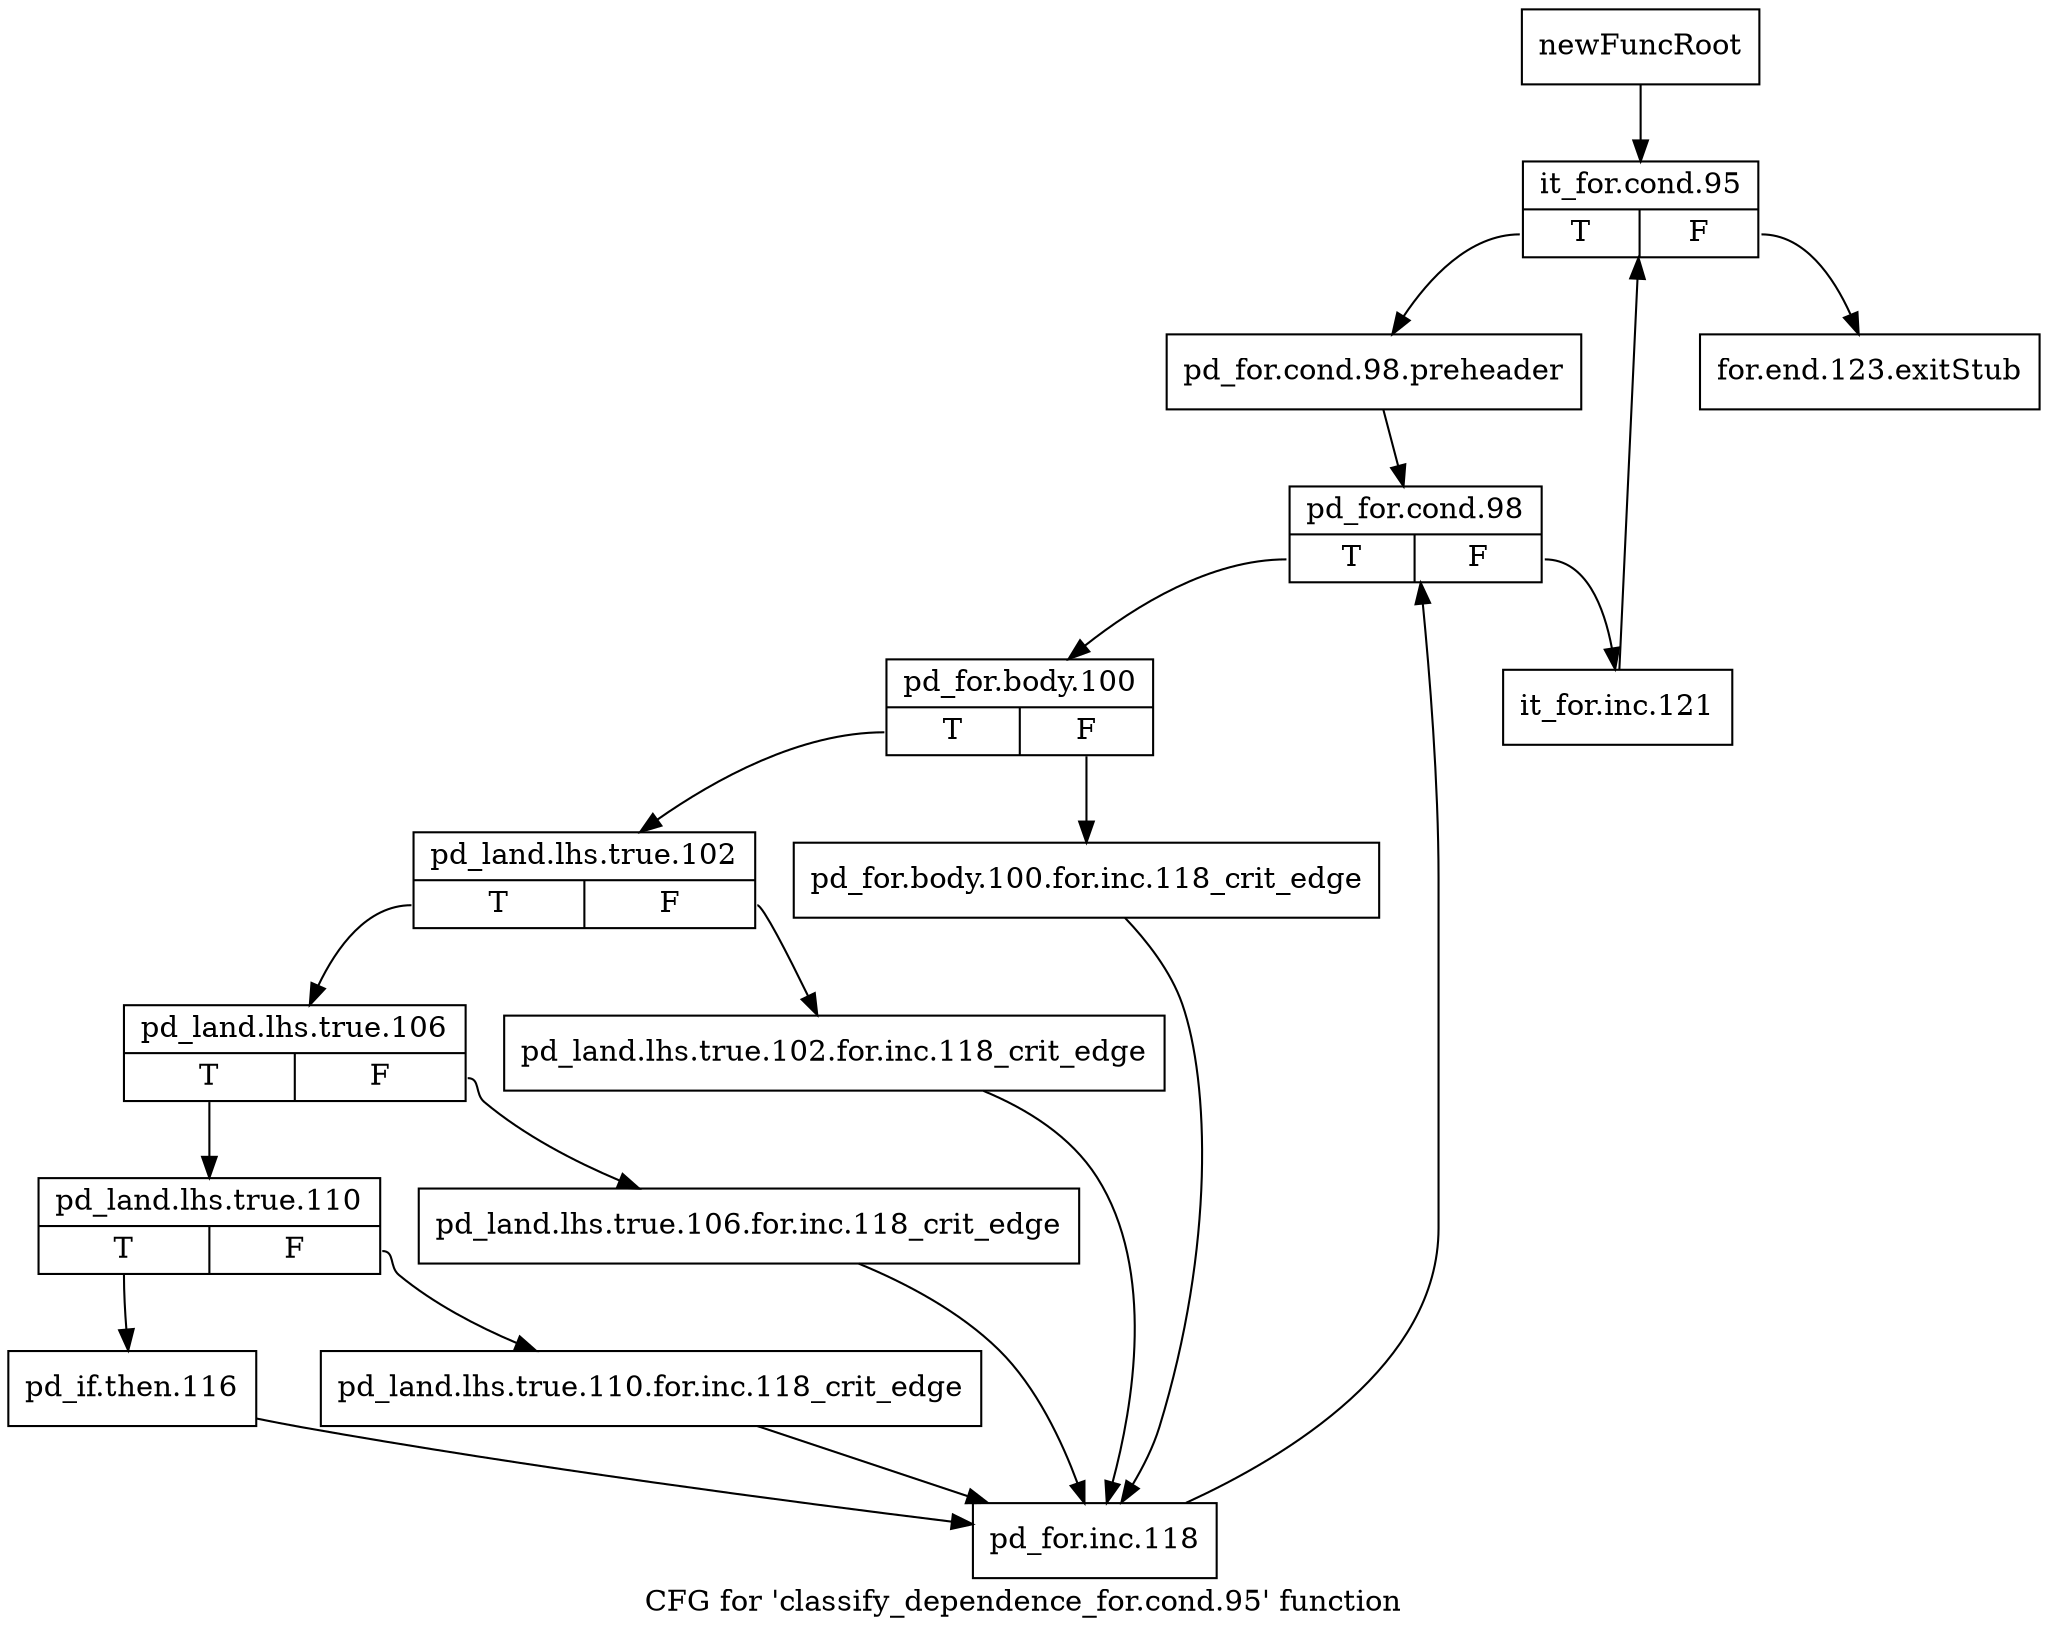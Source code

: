 digraph "CFG for 'classify_dependence_for.cond.95' function" {
	label="CFG for 'classify_dependence_for.cond.95' function";

	Node0xaa73a30 [shape=record,label="{newFuncRoot}"];
	Node0xaa73a30 -> Node0xaa73ad0;
	Node0xaa73a80 [shape=record,label="{for.end.123.exitStub}"];
	Node0xaa73ad0 [shape=record,label="{it_for.cond.95|{<s0>T|<s1>F}}"];
	Node0xaa73ad0:s0 -> Node0xaa73b20;
	Node0xaa73ad0:s1 -> Node0xaa73a80;
	Node0xaa73b20 [shape=record,label="{pd_for.cond.98.preheader}"];
	Node0xaa73b20 -> Node0xaa73b70;
	Node0xaa73b70 [shape=record,label="{pd_for.cond.98|{<s0>T|<s1>F}}"];
	Node0xaa73b70:s0 -> Node0xaa73c10;
	Node0xaa73b70:s1 -> Node0xaa73bc0;
	Node0xaa73bc0 [shape=record,label="{it_for.inc.121}"];
	Node0xaa73bc0 -> Node0xaa73ad0;
	Node0xaa73c10 [shape=record,label="{pd_for.body.100|{<s0>T|<s1>F}}"];
	Node0xaa73c10:s0 -> Node0xaa73cb0;
	Node0xaa73c10:s1 -> Node0xaa73c60;
	Node0xaa73c60 [shape=record,label="{pd_for.body.100.for.inc.118_crit_edge}"];
	Node0xaa73c60 -> Node0xaa73ee0;
	Node0xaa73cb0 [shape=record,label="{pd_land.lhs.true.102|{<s0>T|<s1>F}}"];
	Node0xaa73cb0:s0 -> Node0xaa73d50;
	Node0xaa73cb0:s1 -> Node0xaa73d00;
	Node0xaa73d00 [shape=record,label="{pd_land.lhs.true.102.for.inc.118_crit_edge}"];
	Node0xaa73d00 -> Node0xaa73ee0;
	Node0xaa73d50 [shape=record,label="{pd_land.lhs.true.106|{<s0>T|<s1>F}}"];
	Node0xaa73d50:s0 -> Node0xaa73df0;
	Node0xaa73d50:s1 -> Node0xaa73da0;
	Node0xaa73da0 [shape=record,label="{pd_land.lhs.true.106.for.inc.118_crit_edge}"];
	Node0xaa73da0 -> Node0xaa73ee0;
	Node0xaa73df0 [shape=record,label="{pd_land.lhs.true.110|{<s0>T|<s1>F}}"];
	Node0xaa73df0:s0 -> Node0xaa73e90;
	Node0xaa73df0:s1 -> Node0xaa73e40;
	Node0xaa73e40 [shape=record,label="{pd_land.lhs.true.110.for.inc.118_crit_edge}"];
	Node0xaa73e40 -> Node0xaa73ee0;
	Node0xaa73e90 [shape=record,label="{pd_if.then.116}"];
	Node0xaa73e90 -> Node0xaa73ee0;
	Node0xaa73ee0 [shape=record,label="{pd_for.inc.118}"];
	Node0xaa73ee0 -> Node0xaa73b70;
}
